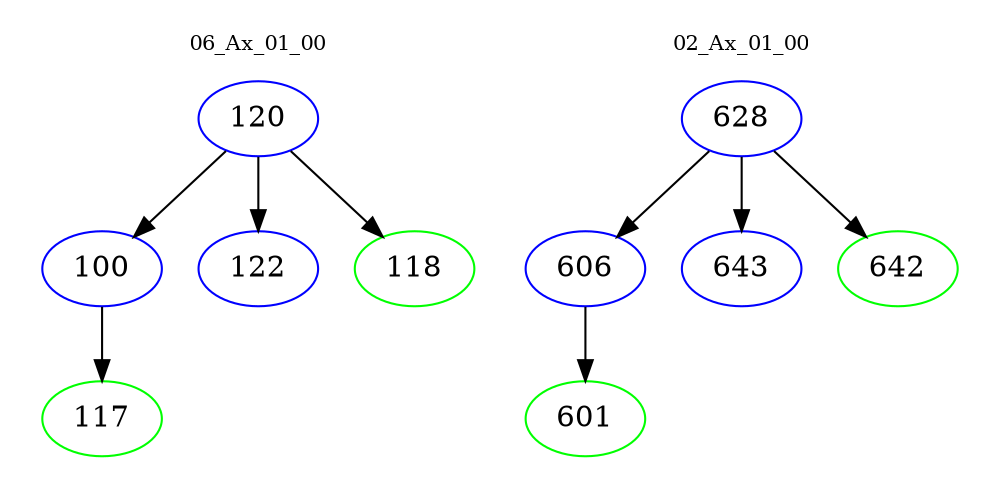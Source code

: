digraph{
subgraph cluster_0 {
color = white
label = "06_Ax_01_00";
fontsize=10;
T0_120 [label="120", color="blue"]
T0_120 -> T0_100 [color="black"]
T0_100 [label="100", color="blue"]
T0_100 -> T0_117 [color="black"]
T0_117 [label="117", color="green"]
T0_120 -> T0_122 [color="black"]
T0_122 [label="122", color="blue"]
T0_120 -> T0_118 [color="black"]
T0_118 [label="118", color="green"]
}
subgraph cluster_1 {
color = white
label = "02_Ax_01_00";
fontsize=10;
T1_628 [label="628", color="blue"]
T1_628 -> T1_606 [color="black"]
T1_606 [label="606", color="blue"]
T1_606 -> T1_601 [color="black"]
T1_601 [label="601", color="green"]
T1_628 -> T1_643 [color="black"]
T1_643 [label="643", color="blue"]
T1_628 -> T1_642 [color="black"]
T1_642 [label="642", color="green"]
}
}
